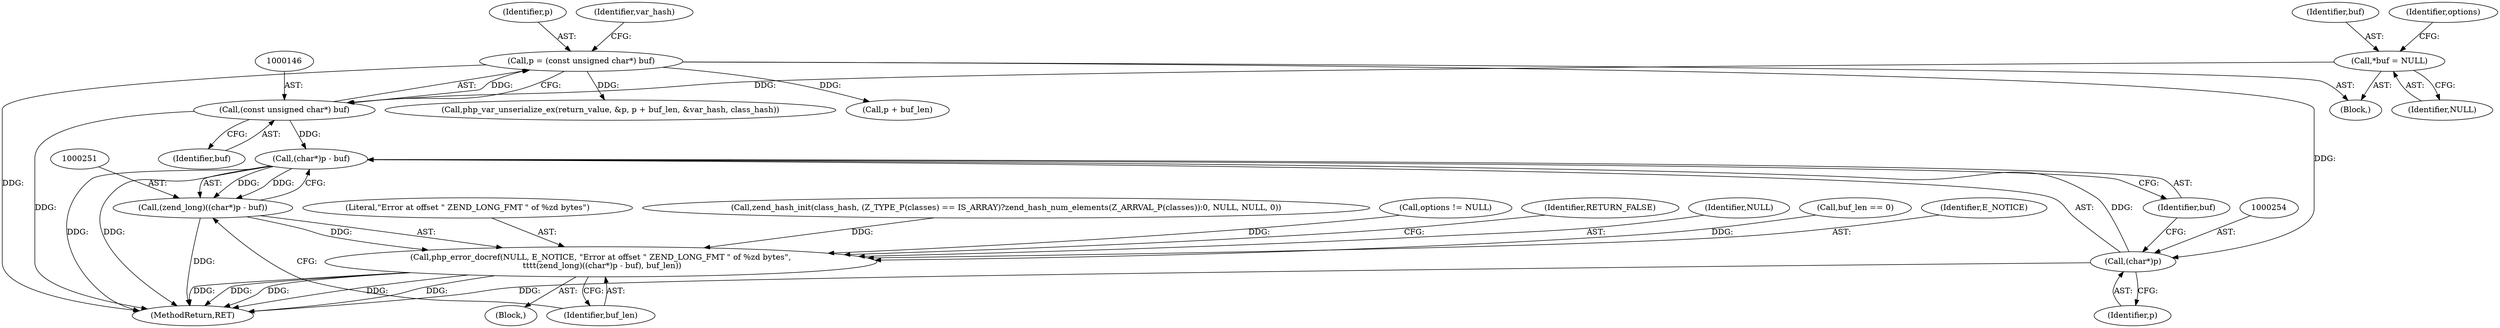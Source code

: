 digraph "0_php-src_b2af4e8868726a040234de113436c6e4f6372d17@pointer" {
"1000252" [label="(Call,(char*)p - buf)"];
"1000253" [label="(Call,(char*)p)"];
"1000143" [label="(Call,p = (const unsigned char*) buf)"];
"1000145" [label="(Call,(const unsigned char*) buf)"];
"1000105" [label="(Call,*buf = NULL)"];
"1000250" [label="(Call,(zend_long)((char*)p - buf))"];
"1000246" [label="(Call,php_error_docref(NULL, E_NOTICE, \"Error at offset \" ZEND_LONG_FMT \" of %zd bytes\",\n \t\t\t\t(zend_long)((char*)p - buf), buf_len))"];
"1000255" [label="(Identifier,p)"];
"1000143" [label="(Call,p = (const unsigned char*) buf)"];
"1000258" [label="(Identifier,RETURN_FALSE)"];
"1000252" [label="(Call,(char*)p - buf)"];
"1000253" [label="(Call,(char*)p)"];
"1000247" [label="(Identifier,NULL)"];
"1000257" [label="(Identifier,buf_len)"];
"1000105" [label="(Call,*buf = NULL)"];
"1000256" [label="(Identifier,buf)"];
"1000219" [label="(Call,php_var_unserialize_ex(return_value, &p, p + buf_len, &var_hash, class_hash))"];
"1000250" [label="(Call,(zend_long)((char*)p - buf))"];
"1000145" [label="(Call,(const unsigned char*) buf)"];
"1000272" [label="(MethodReturn,RET)"];
"1000138" [label="(Call,buf_len == 0)"];
"1000144" [label="(Identifier,p)"];
"1000248" [label="(Identifier,E_NOTICE)"];
"1000249" [label="(Literal,\"Error at offset \" ZEND_LONG_FMT \" of %zd bytes\")"];
"1000107" [label="(Identifier,NULL)"];
"1000103" [label="(Block,)"];
"1000106" [label="(Identifier,buf)"];
"1000245" [label="(Block,)"];
"1000149" [label="(Identifier,var_hash)"];
"1000113" [label="(Identifier,options)"];
"1000223" [label="(Call,p + buf_len)"];
"1000147" [label="(Identifier,buf)"];
"1000246" [label="(Call,php_error_docref(NULL, E_NOTICE, \"Error at offset \" ZEND_LONG_FMT \" of %zd bytes\",\n \t\t\t\t(zend_long)((char*)p - buf), buf_len))"];
"1000179" [label="(Call,zend_hash_init(class_hash, (Z_TYPE_P(classes) == IS_ARRAY)?zend_hash_num_elements(Z_ARRVAL_P(classes)):0, NULL, NULL, 0))"];
"1000151" [label="(Call,options != NULL)"];
"1000252" -> "1000250"  [label="AST: "];
"1000252" -> "1000256"  [label="CFG: "];
"1000253" -> "1000252"  [label="AST: "];
"1000256" -> "1000252"  [label="AST: "];
"1000250" -> "1000252"  [label="CFG: "];
"1000252" -> "1000272"  [label="DDG: "];
"1000252" -> "1000272"  [label="DDG: "];
"1000252" -> "1000250"  [label="DDG: "];
"1000252" -> "1000250"  [label="DDG: "];
"1000253" -> "1000252"  [label="DDG: "];
"1000145" -> "1000252"  [label="DDG: "];
"1000253" -> "1000255"  [label="CFG: "];
"1000254" -> "1000253"  [label="AST: "];
"1000255" -> "1000253"  [label="AST: "];
"1000256" -> "1000253"  [label="CFG: "];
"1000253" -> "1000272"  [label="DDG: "];
"1000143" -> "1000253"  [label="DDG: "];
"1000143" -> "1000103"  [label="AST: "];
"1000143" -> "1000145"  [label="CFG: "];
"1000144" -> "1000143"  [label="AST: "];
"1000145" -> "1000143"  [label="AST: "];
"1000149" -> "1000143"  [label="CFG: "];
"1000143" -> "1000272"  [label="DDG: "];
"1000145" -> "1000143"  [label="DDG: "];
"1000143" -> "1000219"  [label="DDG: "];
"1000143" -> "1000223"  [label="DDG: "];
"1000145" -> "1000147"  [label="CFG: "];
"1000146" -> "1000145"  [label="AST: "];
"1000147" -> "1000145"  [label="AST: "];
"1000145" -> "1000272"  [label="DDG: "];
"1000105" -> "1000145"  [label="DDG: "];
"1000105" -> "1000103"  [label="AST: "];
"1000105" -> "1000107"  [label="CFG: "];
"1000106" -> "1000105"  [label="AST: "];
"1000107" -> "1000105"  [label="AST: "];
"1000113" -> "1000105"  [label="CFG: "];
"1000250" -> "1000246"  [label="AST: "];
"1000251" -> "1000250"  [label="AST: "];
"1000257" -> "1000250"  [label="CFG: "];
"1000250" -> "1000272"  [label="DDG: "];
"1000250" -> "1000246"  [label="DDG: "];
"1000246" -> "1000245"  [label="AST: "];
"1000246" -> "1000257"  [label="CFG: "];
"1000247" -> "1000246"  [label="AST: "];
"1000248" -> "1000246"  [label="AST: "];
"1000249" -> "1000246"  [label="AST: "];
"1000257" -> "1000246"  [label="AST: "];
"1000258" -> "1000246"  [label="CFG: "];
"1000246" -> "1000272"  [label="DDG: "];
"1000246" -> "1000272"  [label="DDG: "];
"1000246" -> "1000272"  [label="DDG: "];
"1000246" -> "1000272"  [label="DDG: "];
"1000246" -> "1000272"  [label="DDG: "];
"1000179" -> "1000246"  [label="DDG: "];
"1000151" -> "1000246"  [label="DDG: "];
"1000138" -> "1000246"  [label="DDG: "];
}
